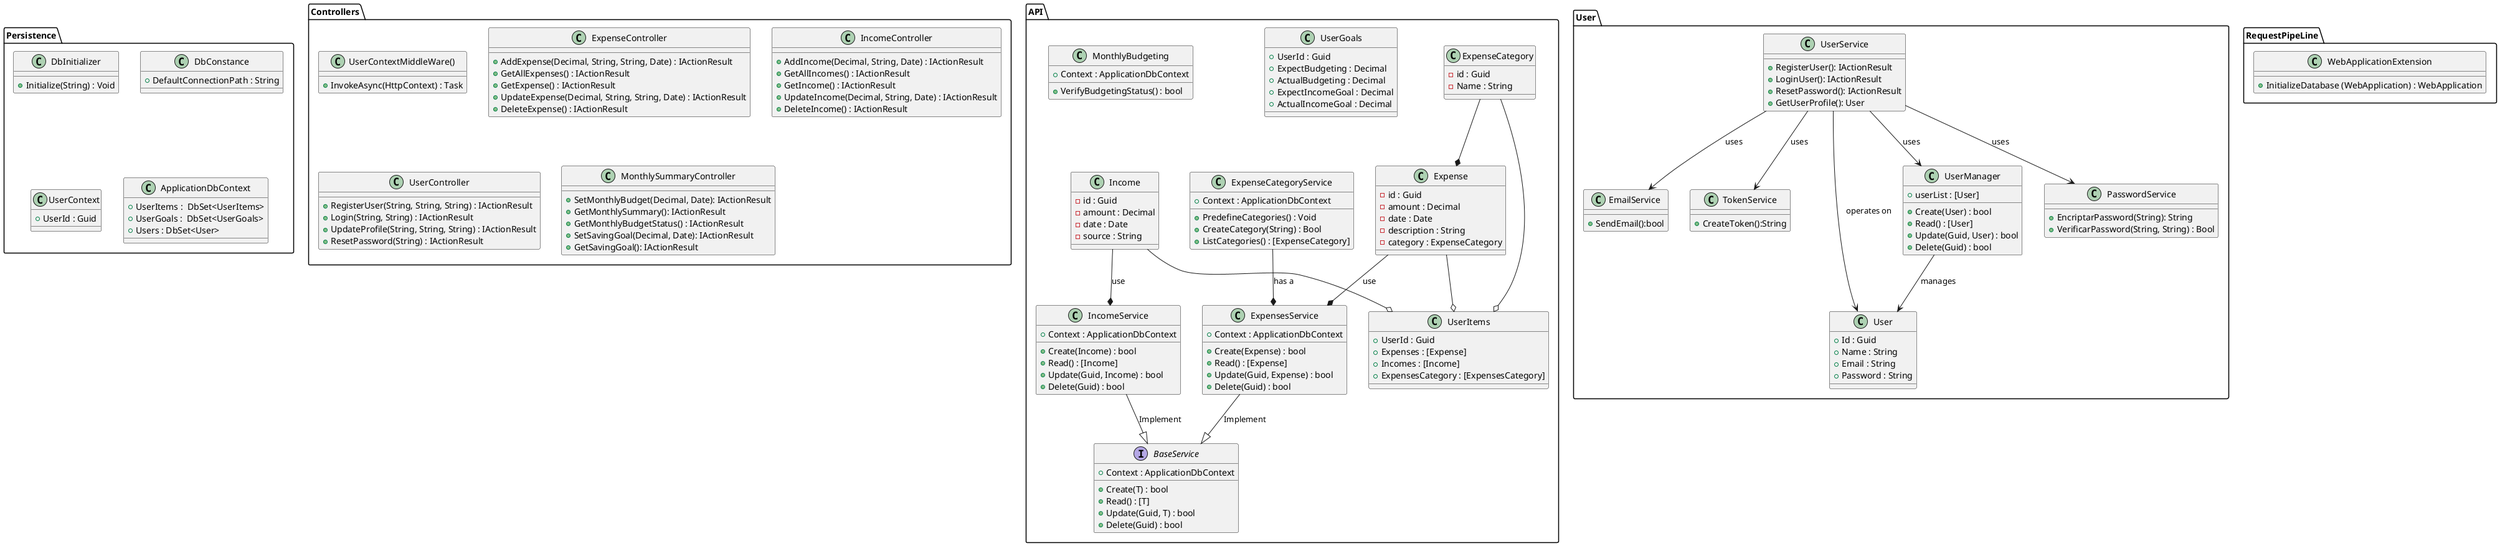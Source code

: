 @startuml ExpenseTracker

package "API" {
  class Expense {
   - id : Guid
   - amount : Decimal
   - date : Date 
   - description : String
   - category : ExpenseCategory
  }
  
  class ExpenseCategory {
   - id : Guid
   - Name : String
  }
  
  class Income {
   - id : Guid
   - amount : Decimal
   - date : Date 
   - source : String
  }
  
  class UserItems {
    + UserId : Guid
    + Expenses : [Expense]
    + Incomes : [Income] 
    + ExpensesCategory : [ExpensesCategory]
  }
  
  class UserGoals {
    + UserId : Guid 
    + ExpectBudgeting : Decimal
    + ActualBudgeting : Decimal
    + ExpectIncomeGoal : Decimal
    + ActualIncomeGoal : Decimal
  }
  
  interface BaseService {
    + Context : ApplicationDbContext
    + Create(T) : bool
    + Read() : [T]
    + Update(Guid, T) : bool
    + Delete(Guid) : bool
  }
  
  class ExpensesService {
    + Context : ApplicationDbContext
    + Create(Expense) : bool
    + Read() : [Expense]
    + Update(Guid, Expense) : bool
    + Delete(Guid) : bool
  }
  
  class IncomeService {
    + Context : ApplicationDbContext
    + Create(Income) : bool
    + Read() : [Income]
    + Update(Guid, Income) : bool
    + Delete(Guid) : bool
  }
  
  class ExpenseCategoryService {
    + Context : ApplicationDbContext
    + PredefineCategories() : Void 
    + CreateCategory(String) : Bool
    + ListCategories() : [ExpenseCategory]
  }

  
  class MonthlyBudgeting {
    + Context : ApplicationDbContext
    + VerifyBudgetingStatus() : bool
  }
  
  
  ExpenseCategoryService --* ExpensesService : has a
  ExpensesService --|> BaseService  : Implement
  IncomeService --|> BaseService  : Implement
  Expense --* ExpensesService : use
  Income --* IncomeService  : use
  ExpenseCategory --* Expense
  Expense --o UserItems
  ExpenseCategory --o UserItems
  Income --o UserItems

}

package "User" {
  class User {
    + Id : Guid
    + Name : String 
    + Email : String 
    + Password : String 
  }
  
  class UserManager {
    + userList : [User]
    + Create(User) : bool
    + Read() : [User]
    + Update(Guid, User) : bool
    + Delete(Guid) : bool
  }

  class UserService { 
  + RegisterUser(): IActionResult 
  + LoginUser(): IActionResult 
  + ResetPassword(): IActionResult 
  + GetUserProfile(): User
   }

  
  class PasswordService {
    + EncriptarPassword(String): String
    + VerificarPassword(String, String) : Bool
  }

  class EmailService{
        +SendEmail():bool
  }
  class TokenService{
     +CreateToken():String
  }

  UserManager --> User : manages 
  UserService --> UserManager : uses 
  UserService --> User : operates on
  UserService --> PasswordService : uses
  UserService --> TokenService : uses
  UserService --> EmailService : uses
  
}

package "Persistence" {
  
  class DbInitializer {
    + Initialize(String) : Void
  }
  
  class DbConstance {
    + DefaultConnectionPath : String 
  }
  
  class UserContext {
    + UserId : Guid
  }
  
  class ApplicationDbContext {
    + UserItems :  DbSet<UserItems>
    + UserGoals :  DbSet<UserGoals>
    + Users : DbSet<User>
  }
  
}

package "RequestPipeLine" {
  class WebApplicationExtension {
    + InitializeDatabase (WebApplication) : WebApplication
  }
}


package "Controllers" {

  class UserContextMiddleWare() {
    + InvokeAsync(HttpContext) : Task 
  }

  class ExpenseController {
    + AddExpense(Decimal, String, String, Date) : IActionResult
    + GetAllExpenses() : IActionResult
    + GetExpense() : IActionResult
    + UpdateExpense(Decimal, String, String, Date) : IActionResult
    + DeleteExpense() : IActionResult
  }
  
  class IncomeController {
    + AddIncome(Decimal, String, Date) : IActionResult
    + GetAllIncomes() : IActionResult
    + GetIncome() : IActionResult
    + UpdateIncome(Decimal, String, Date) : IActionResult
    + DeleteIncome() : IActionResult
  }
  
  class UserController {
    + RegisterUser(String, String, String) : IActionResult
    + Login(String, String) : IActionResult
    + UpdateProfile(String, String, String) : IActionResult
    + ResetPassword(String) : IActionResult
  }
  
  class MonthlySummaryController {
    + SetMonthlyBudget(Decimal, Date): IActionResult
    + GetMonthlySummary(): IActionResult
    + GetMonthlyBudgetStatus() : IActionResult
    + SetSavingGoal(Decimal, Date): IActionResult
    + GetSavingGoal(): IActionResult
  }
}
@enduml
